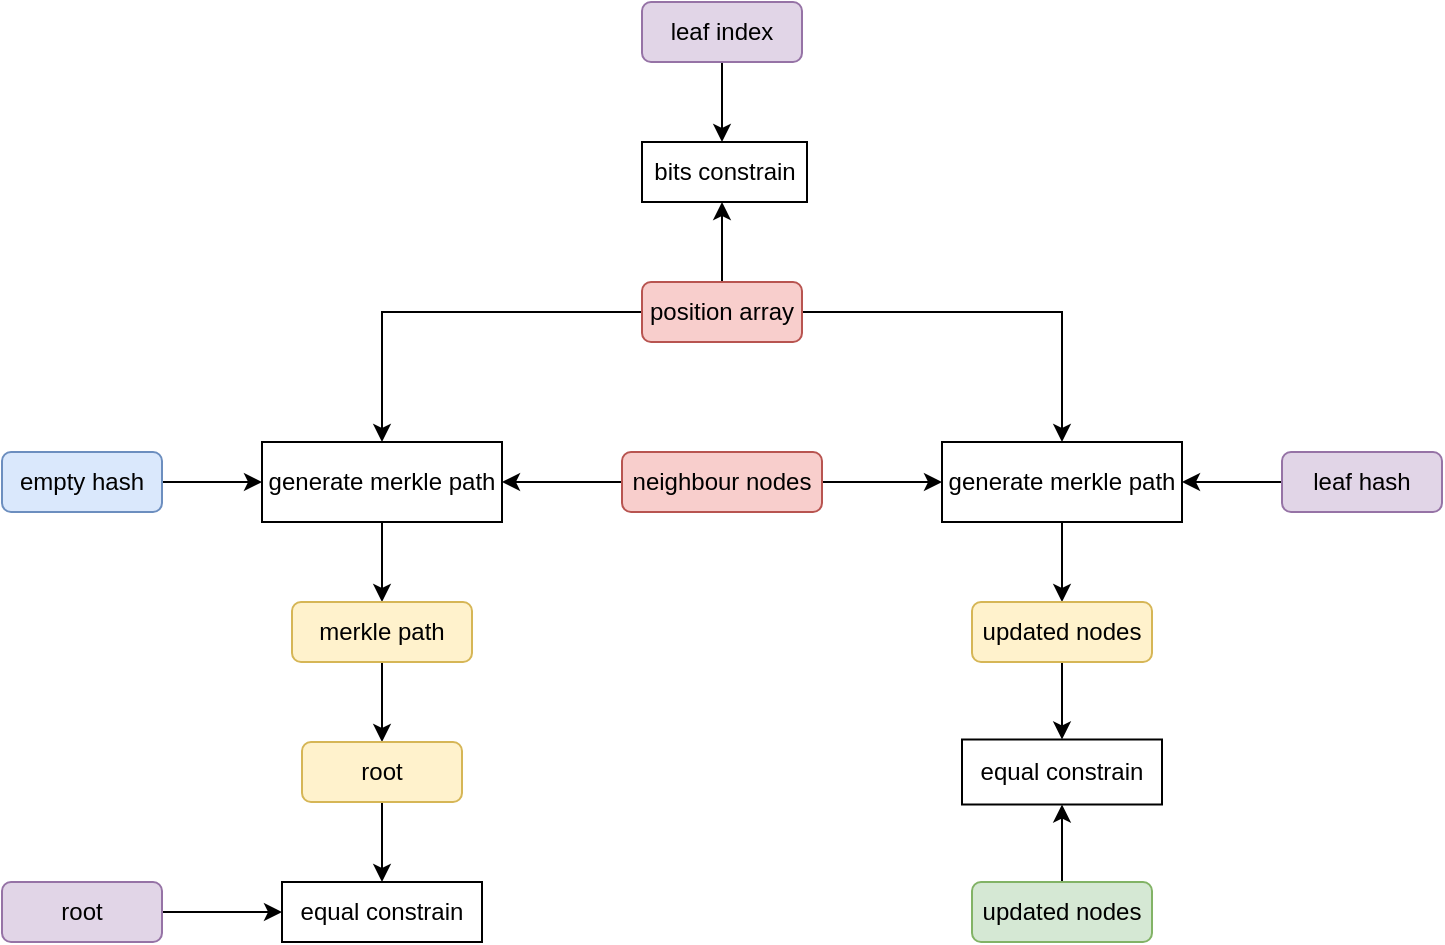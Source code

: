 <mxfile version="20.2.8" type="device"><diagram id="jssZzs0WlATG6St3aQRK" name="第 1 页"><mxGraphModel dx="813" dy="490" grid="1" gridSize="10" guides="1" tooltips="1" connect="1" arrows="1" fold="1" page="1" pageScale="1" pageWidth="827" pageHeight="1169" math="0" shadow="0"><root><mxCell id="0"/><mxCell id="1" parent="0"/><mxCell id="_snTS0Tt9tCZxPNZO0C_-23" style="edgeStyle=orthogonalEdgeStyle;rounded=0;orthogonalLoop=1;jettySize=auto;html=1;exitX=0.5;exitY=1;exitDx=0;exitDy=0;" parent="1" source="_RCL0g_5FV4GtlWseP_g-70" target="_snTS0Tt9tCZxPNZO0C_-22" edge="1"><mxGeometry relative="1" as="geometry"/></mxCell><mxCell id="_RCL0g_5FV4GtlWseP_g-70" value="generate merkle path" style="rounded=0;whiteSpace=wrap;html=1;" parent="1" vertex="1"><mxGeometry x="180" y="370" width="120" height="40" as="geometry"/></mxCell><mxCell id="_snTS0Tt9tCZxPNZO0C_-34" style="edgeStyle=orthogonalEdgeStyle;rounded=0;orthogonalLoop=1;jettySize=auto;html=1;exitX=0.5;exitY=1;exitDx=0;exitDy=0;entryX=0.5;entryY=0;entryDx=0;entryDy=0;" parent="1" source="_snTS0Tt9tCZxPNZO0C_-1" target="_snTS0Tt9tCZxPNZO0C_-33" edge="1"><mxGeometry relative="1" as="geometry"/></mxCell><mxCell id="_snTS0Tt9tCZxPNZO0C_-1" value="generate merkle path" style="rounded=0;whiteSpace=wrap;html=1;" parent="1" vertex="1"><mxGeometry x="520" y="370" width="120" height="40" as="geometry"/></mxCell><mxCell id="_snTS0Tt9tCZxPNZO0C_-4" style="edgeStyle=orthogonalEdgeStyle;rounded=0;orthogonalLoop=1;jettySize=auto;html=1;exitX=0;exitY=0.5;exitDx=0;exitDy=0;" parent="1" source="_snTS0Tt9tCZxPNZO0C_-2" target="_RCL0g_5FV4GtlWseP_g-70" edge="1"><mxGeometry relative="1" as="geometry"/></mxCell><mxCell id="_snTS0Tt9tCZxPNZO0C_-6" style="edgeStyle=orthogonalEdgeStyle;rounded=0;orthogonalLoop=1;jettySize=auto;html=1;exitX=1;exitY=0.5;exitDx=0;exitDy=0;entryX=0;entryY=0.5;entryDx=0;entryDy=0;" parent="1" source="_snTS0Tt9tCZxPNZO0C_-2" target="_snTS0Tt9tCZxPNZO0C_-1" edge="1"><mxGeometry relative="1" as="geometry"/></mxCell><mxCell id="_snTS0Tt9tCZxPNZO0C_-2" value="neighbour nodes" style="rounded=1;whiteSpace=wrap;html=1;fontFamily=Helvetica;fillColor=#f8cecc;strokeColor=#b85450;" parent="1" vertex="1"><mxGeometry x="360" y="375" width="100" height="30" as="geometry"/></mxCell><mxCell id="_snTS0Tt9tCZxPNZO0C_-8" style="edgeStyle=orthogonalEdgeStyle;rounded=0;orthogonalLoop=1;jettySize=auto;html=1;exitX=0;exitY=0.5;exitDx=0;exitDy=0;entryX=0.5;entryY=0;entryDx=0;entryDy=0;" parent="1" source="_snTS0Tt9tCZxPNZO0C_-7" target="_RCL0g_5FV4GtlWseP_g-70" edge="1"><mxGeometry relative="1" as="geometry"/></mxCell><mxCell id="_snTS0Tt9tCZxPNZO0C_-10" style="edgeStyle=orthogonalEdgeStyle;rounded=0;orthogonalLoop=1;jettySize=auto;html=1;exitX=1;exitY=0.5;exitDx=0;exitDy=0;entryX=0.5;entryY=0;entryDx=0;entryDy=0;" parent="1" source="_snTS0Tt9tCZxPNZO0C_-7" target="_snTS0Tt9tCZxPNZO0C_-1" edge="1"><mxGeometry relative="1" as="geometry"/></mxCell><mxCell id="_snTS0Tt9tCZxPNZO0C_-12" style="edgeStyle=orthogonalEdgeStyle;rounded=0;orthogonalLoop=1;jettySize=auto;html=1;exitX=0.5;exitY=0;exitDx=0;exitDy=0;entryX=0.5;entryY=1;entryDx=0;entryDy=0;" parent="1" source="_snTS0Tt9tCZxPNZO0C_-7" edge="1"><mxGeometry relative="1" as="geometry"><mxPoint x="410" y="250" as="targetPoint"/></mxGeometry></mxCell><mxCell id="_snTS0Tt9tCZxPNZO0C_-7" value="position array" style="rounded=1;whiteSpace=wrap;html=1;fontFamily=Helvetica;fillColor=#f8cecc;strokeColor=#b85450;" parent="1" vertex="1"><mxGeometry x="370" y="290" width="80" height="30" as="geometry"/></mxCell><mxCell id="_snTS0Tt9tCZxPNZO0C_-18" style="edgeStyle=orthogonalEdgeStyle;rounded=0;orthogonalLoop=1;jettySize=auto;html=1;exitX=0.5;exitY=1;exitDx=0;exitDy=0;entryX=0.5;entryY=0;entryDx=0;entryDy=0;" parent="1" source="_snTS0Tt9tCZxPNZO0C_-13" edge="1"><mxGeometry relative="1" as="geometry"><mxPoint x="410" y="220" as="targetPoint"/></mxGeometry></mxCell><mxCell id="_snTS0Tt9tCZxPNZO0C_-13" value="leaf index" style="rounded=1;whiteSpace=wrap;html=1;fontFamily=Helvetica;fillColor=#e1d5e7;strokeColor=#9673a6;" parent="1" vertex="1"><mxGeometry x="370" y="150" width="80" height="30" as="geometry"/></mxCell><mxCell id="_snTS0Tt9tCZxPNZO0C_-21" style="edgeStyle=orthogonalEdgeStyle;rounded=0;orthogonalLoop=1;jettySize=auto;html=1;exitX=1;exitY=0.5;exitDx=0;exitDy=0;entryX=0;entryY=0.5;entryDx=0;entryDy=0;" parent="1" source="_snTS0Tt9tCZxPNZO0C_-20" target="_RCL0g_5FV4GtlWseP_g-70" edge="1"><mxGeometry relative="1" as="geometry"/></mxCell><mxCell id="_snTS0Tt9tCZxPNZO0C_-20" value="empty hash" style="rounded=1;whiteSpace=wrap;html=1;fontFamily=Helvetica;fillColor=#dae8fc;strokeColor=#6c8ebf;" parent="1" vertex="1"><mxGeometry x="50" y="375" width="80" height="30" as="geometry"/></mxCell><mxCell id="_snTS0Tt9tCZxPNZO0C_-28" value="" style="edgeStyle=orthogonalEdgeStyle;rounded=0;orthogonalLoop=1;jettySize=auto;html=1;" parent="1" source="_snTS0Tt9tCZxPNZO0C_-22" target="_snTS0Tt9tCZxPNZO0C_-24" edge="1"><mxGeometry relative="1" as="geometry"/></mxCell><mxCell id="_snTS0Tt9tCZxPNZO0C_-22" value="merkle path" style="rounded=1;whiteSpace=wrap;html=1;fontFamily=Helvetica;fillColor=#fff2cc;strokeColor=#d6b656;" parent="1" vertex="1"><mxGeometry x="195" y="450" width="90" height="30" as="geometry"/></mxCell><mxCell id="_snTS0Tt9tCZxPNZO0C_-30" value="" style="edgeStyle=orthogonalEdgeStyle;rounded=0;orthogonalLoop=1;jettySize=auto;html=1;" parent="1" source="_snTS0Tt9tCZxPNZO0C_-24" target="_snTS0Tt9tCZxPNZO0C_-29" edge="1"><mxGeometry relative="1" as="geometry"/></mxCell><mxCell id="_snTS0Tt9tCZxPNZO0C_-24" value="root" style="rounded=1;whiteSpace=wrap;html=1;fontFamily=Helvetica;fillColor=#fff2cc;strokeColor=#d6b656;" parent="1" vertex="1"><mxGeometry x="200" y="520" width="80" height="30" as="geometry"/></mxCell><mxCell id="_snTS0Tt9tCZxPNZO0C_-29" value="equal constrain" style="rounded=0;whiteSpace=wrap;html=1;" parent="1" vertex="1"><mxGeometry x="190" y="590" width="100" height="30" as="geometry"/></mxCell><mxCell id="_snTS0Tt9tCZxPNZO0C_-46" style="edgeStyle=orthogonalEdgeStyle;rounded=0;orthogonalLoop=1;jettySize=auto;html=1;exitX=1;exitY=0.5;exitDx=0;exitDy=0;entryX=0;entryY=0.5;entryDx=0;entryDy=0;" parent="1" source="_snTS0Tt9tCZxPNZO0C_-31" target="_snTS0Tt9tCZxPNZO0C_-29" edge="1"><mxGeometry relative="1" as="geometry"/></mxCell><mxCell id="_snTS0Tt9tCZxPNZO0C_-31" value="root" style="rounded=1;whiteSpace=wrap;html=1;fontFamily=Helvetica;fillColor=#e1d5e7;strokeColor=#9673a6;" parent="1" vertex="1"><mxGeometry x="50" y="590" width="80" height="30" as="geometry"/></mxCell><mxCell id="_snTS0Tt9tCZxPNZO0C_-41" style="edgeStyle=orthogonalEdgeStyle;rounded=0;orthogonalLoop=1;jettySize=auto;html=1;exitX=0.5;exitY=1;exitDx=0;exitDy=0;" parent="1" source="_snTS0Tt9tCZxPNZO0C_-33" target="_snTS0Tt9tCZxPNZO0C_-35" edge="1"><mxGeometry relative="1" as="geometry"/></mxCell><mxCell id="_snTS0Tt9tCZxPNZO0C_-33" value="updated nodes" style="rounded=1;whiteSpace=wrap;html=1;fontFamily=Helvetica;fillColor=#fff2cc;strokeColor=#d6b656;" parent="1" vertex="1"><mxGeometry x="535" y="450" width="90" height="30" as="geometry"/></mxCell><mxCell id="_snTS0Tt9tCZxPNZO0C_-35" value="equal constrain" style="rounded=0;whiteSpace=wrap;html=1;" parent="1" vertex="1"><mxGeometry x="530" y="518.75" width="100" height="32.5" as="geometry"/></mxCell><mxCell id="_snTS0Tt9tCZxPNZO0C_-40" style="edgeStyle=orthogonalEdgeStyle;rounded=0;orthogonalLoop=1;jettySize=auto;html=1;exitX=0.5;exitY=0;exitDx=0;exitDy=0;entryX=0.5;entryY=1;entryDx=0;entryDy=0;" parent="1" source="_snTS0Tt9tCZxPNZO0C_-39" target="_snTS0Tt9tCZxPNZO0C_-35" edge="1"><mxGeometry relative="1" as="geometry"/></mxCell><mxCell id="_snTS0Tt9tCZxPNZO0C_-39" value="updated nodes" style="rounded=1;whiteSpace=wrap;html=1;fontFamily=Helvetica;fillColor=#d5e8d4;strokeColor=#82b366;" parent="1" vertex="1"><mxGeometry x="535" y="590" width="90" height="30" as="geometry"/></mxCell><mxCell id="_snTS0Tt9tCZxPNZO0C_-45" style="edgeStyle=orthogonalEdgeStyle;rounded=0;orthogonalLoop=1;jettySize=auto;html=1;exitX=0;exitY=0.5;exitDx=0;exitDy=0;entryX=1;entryY=0.5;entryDx=0;entryDy=0;" parent="1" source="_snTS0Tt9tCZxPNZO0C_-44" target="_snTS0Tt9tCZxPNZO0C_-1" edge="1"><mxGeometry relative="1" as="geometry"/></mxCell><mxCell id="_snTS0Tt9tCZxPNZO0C_-44" value="leaf hash" style="rounded=1;whiteSpace=wrap;html=1;fontFamily=Helvetica;fillColor=#e1d5e7;strokeColor=#9673a6;" parent="1" vertex="1"><mxGeometry x="690" y="375" width="80" height="30" as="geometry"/></mxCell><mxCell id="D-6rlpacvzbbSgg9zxmq-1" value="bits constrain" style="rounded=0;whiteSpace=wrap;html=1;" parent="1" vertex="1"><mxGeometry x="370" y="220" width="82.5" height="30" as="geometry"/></mxCell></root></mxGraphModel></diagram></mxfile>